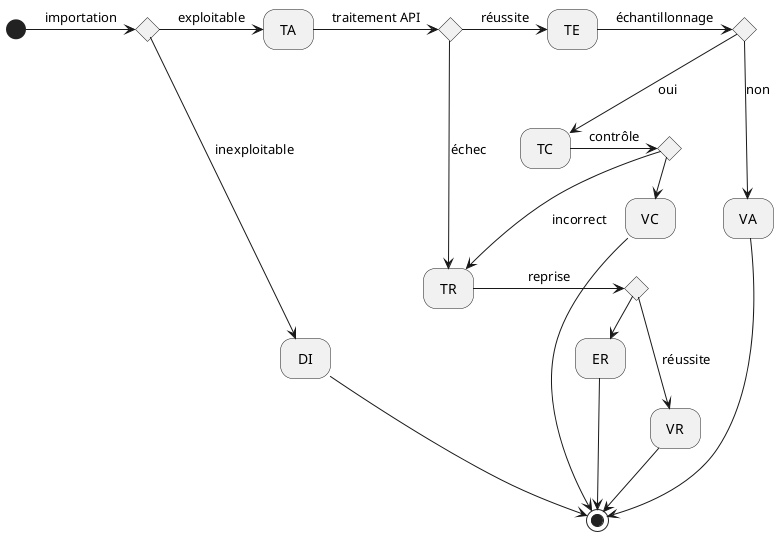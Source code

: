 @startuml "uml_etat"
hide empty description
state imp <<choice>>
state api <<choice>>
state ech <<choice>>
state ctr <<choice>>
state rep <<choice>>

[*] -> imp : importation
imp -> TA : exploitable
imp --> DI : inexploitable
TA -> api : traitement API
api -> TE : réussite
TE -> ech : échantillonnage
api --> TR : échec
ech --> VA : non
ech --> TC : oui
TC -> ctr : contrôle
ctr -> VC : correct
ctr --> TR : incorrect
TR -> rep : reprise
rep --> VR : réussite
rep -> ER : échec
VA --> [*]
VC --> [*]
VR --> [*]
ER --> [*]
DI --> [*]
@enduml